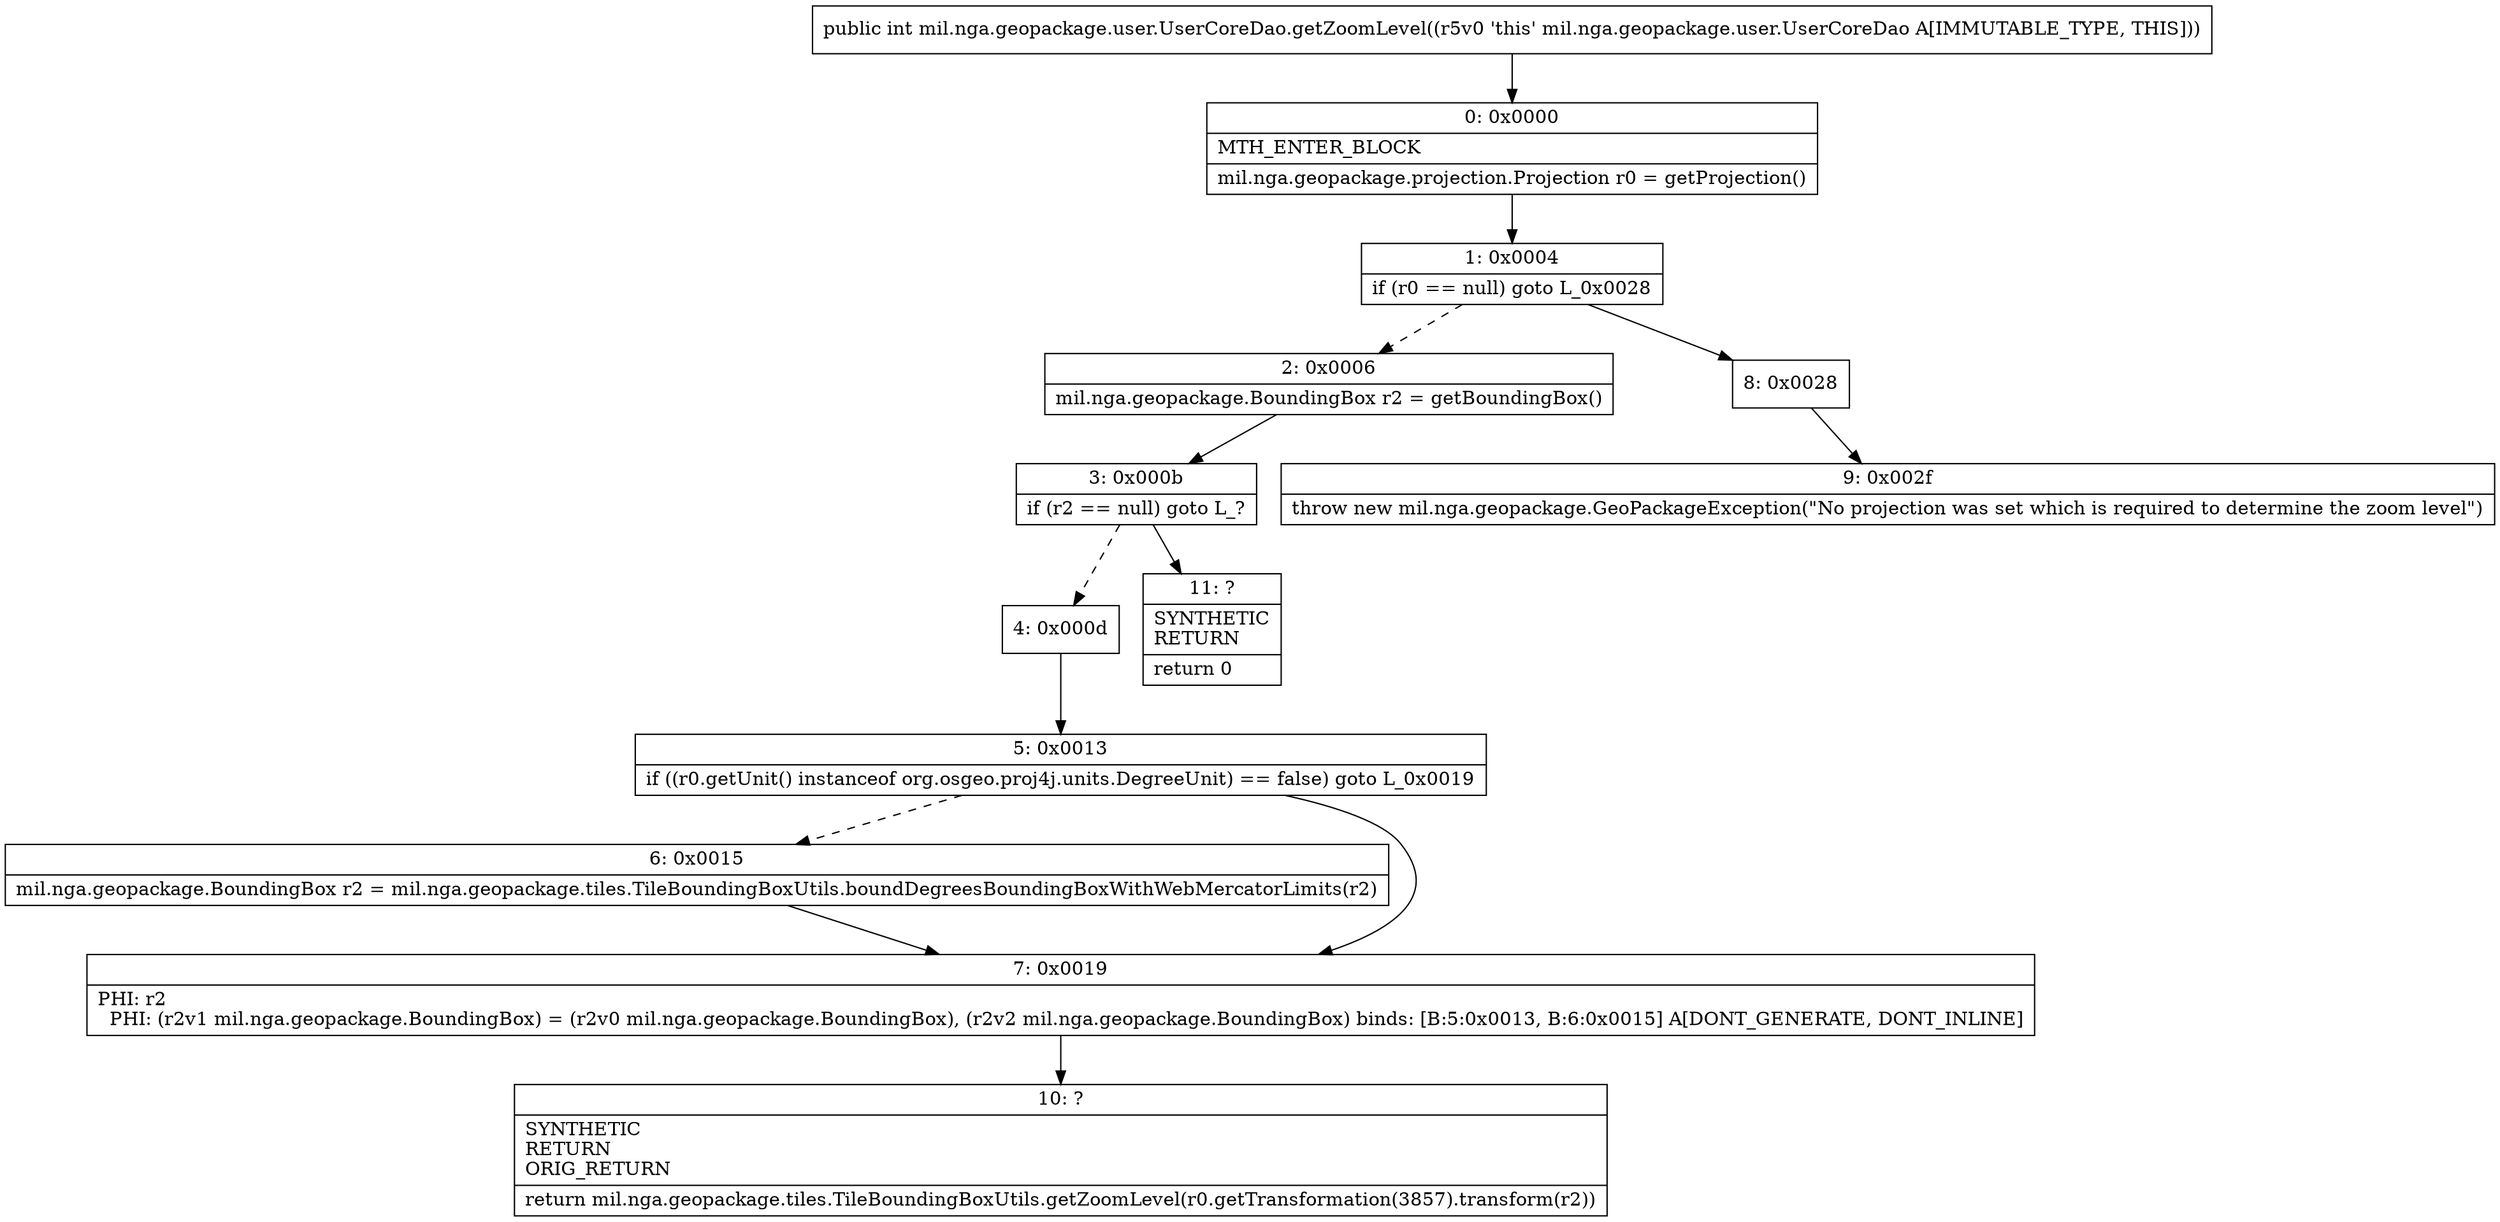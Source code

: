 digraph "CFG formil.nga.geopackage.user.UserCoreDao.getZoomLevel()I" {
Node_0 [shape=record,label="{0\:\ 0x0000|MTH_ENTER_BLOCK\l|mil.nga.geopackage.projection.Projection r0 = getProjection()\l}"];
Node_1 [shape=record,label="{1\:\ 0x0004|if (r0 == null) goto L_0x0028\l}"];
Node_2 [shape=record,label="{2\:\ 0x0006|mil.nga.geopackage.BoundingBox r2 = getBoundingBox()\l}"];
Node_3 [shape=record,label="{3\:\ 0x000b|if (r2 == null) goto L_?\l}"];
Node_4 [shape=record,label="{4\:\ 0x000d}"];
Node_5 [shape=record,label="{5\:\ 0x0013|if ((r0.getUnit() instanceof org.osgeo.proj4j.units.DegreeUnit) == false) goto L_0x0019\l}"];
Node_6 [shape=record,label="{6\:\ 0x0015|mil.nga.geopackage.BoundingBox r2 = mil.nga.geopackage.tiles.TileBoundingBoxUtils.boundDegreesBoundingBoxWithWebMercatorLimits(r2)\l}"];
Node_7 [shape=record,label="{7\:\ 0x0019|PHI: r2 \l  PHI: (r2v1 mil.nga.geopackage.BoundingBox) = (r2v0 mil.nga.geopackage.BoundingBox), (r2v2 mil.nga.geopackage.BoundingBox) binds: [B:5:0x0013, B:6:0x0015] A[DONT_GENERATE, DONT_INLINE]\l}"];
Node_8 [shape=record,label="{8\:\ 0x0028}"];
Node_9 [shape=record,label="{9\:\ 0x002f|throw new mil.nga.geopackage.GeoPackageException(\"No projection was set which is required to determine the zoom level\")\l}"];
Node_10 [shape=record,label="{10\:\ ?|SYNTHETIC\lRETURN\lORIG_RETURN\l|return mil.nga.geopackage.tiles.TileBoundingBoxUtils.getZoomLevel(r0.getTransformation(3857).transform(r2))\l}"];
Node_11 [shape=record,label="{11\:\ ?|SYNTHETIC\lRETURN\l|return 0\l}"];
MethodNode[shape=record,label="{public int mil.nga.geopackage.user.UserCoreDao.getZoomLevel((r5v0 'this' mil.nga.geopackage.user.UserCoreDao A[IMMUTABLE_TYPE, THIS])) }"];
MethodNode -> Node_0;
Node_0 -> Node_1;
Node_1 -> Node_2[style=dashed];
Node_1 -> Node_8;
Node_2 -> Node_3;
Node_3 -> Node_4[style=dashed];
Node_3 -> Node_11;
Node_4 -> Node_5;
Node_5 -> Node_6[style=dashed];
Node_5 -> Node_7;
Node_6 -> Node_7;
Node_7 -> Node_10;
Node_8 -> Node_9;
}

